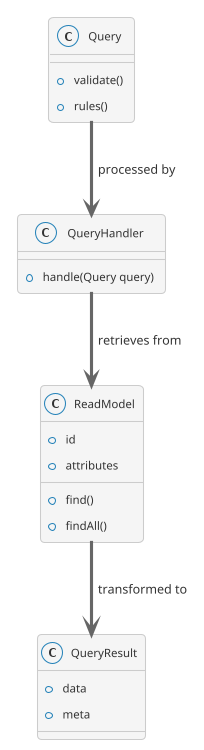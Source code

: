 
@startuml Query Architecture Light (Light Mode)

' Dark mode theme
!theme cerulean
skinparam backgroundColor #ffffff
skinparam ArrowColor #666666
skinparam shadowing false
skinparam DefaultFontColor #333333

' Define styles for classes
skinparam class {
    BackgroundColor #f5f5f5
    BorderColor #cccccc
    FontColor #333333
}

skinparam interface {
    BackgroundColor #e6f7ff
    BorderColor #cccccc
    FontColor #333333
}


    class Query {

        +validate()
        +rules()
    
}
    
    class QueryHandler {

        +handle(Query query)
    
}
    
    class ReadModel {

        +id
        +attributes
        +find()
        +findAll()
    
}
    
    class QueryResult {

        +data
        +meta
    
}
    
    Query --> QueryHandler: processed by
    QueryHandler --> ReadModel: retrieves from
    ReadModel --> QueryResult: transformed to
@enduml